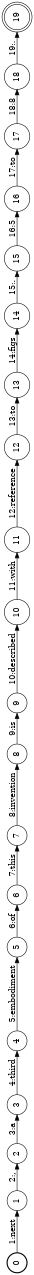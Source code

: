 digraph FST {
rankdir = LR;
size = "8.5,11";
label = "";
center = 1;
orientation = Landscape;
ranksep = "0.4";
nodesep = "0.25";
0 [label = "0", shape = circle, style = bold, fontsize = 14]
	0 -> 1 [label = "1:next", fontsize = 14];
1 [label = "1", shape = circle, style = solid, fontsize = 14]
	1 -> 2 [label = "2:,", fontsize = 14];
2 [label = "2", shape = circle, style = solid, fontsize = 14]
	2 -> 3 [label = "3:a", fontsize = 14];
3 [label = "3", shape = circle, style = solid, fontsize = 14]
	3 -> 4 [label = "4:third", fontsize = 14];
4 [label = "4", shape = circle, style = solid, fontsize = 14]
	4 -> 5 [label = "5:embodiment", fontsize = 14];
5 [label = "5", shape = circle, style = solid, fontsize = 14]
	5 -> 6 [label = "6:of", fontsize = 14];
6 [label = "6", shape = circle, style = solid, fontsize = 14]
	6 -> 7 [label = "7:this", fontsize = 14];
7 [label = "7", shape = circle, style = solid, fontsize = 14]
	7 -> 8 [label = "8:invention", fontsize = 14];
8 [label = "8", shape = circle, style = solid, fontsize = 14]
	8 -> 9 [label = "9:is", fontsize = 14];
9 [label = "9", shape = circle, style = solid, fontsize = 14]
	9 -> 10 [label = "10:described", fontsize = 14];
10 [label = "10", shape = circle, style = solid, fontsize = 14]
	10 -> 11 [label = "11:with", fontsize = 14];
11 [label = "11", shape = circle, style = solid, fontsize = 14]
	11 -> 12 [label = "12:reference", fontsize = 14];
12 [label = "12", shape = circle, style = solid, fontsize = 14]
	12 -> 13 [label = "13:to", fontsize = 14];
13 [label = "13", shape = circle, style = solid, fontsize = 14]
	13 -> 14 [label = "14:figs", fontsize = 14];
14 [label = "14", shape = circle, style = solid, fontsize = 14]
	14 -> 15 [label = "15:.", fontsize = 14];
15 [label = "15", shape = circle, style = solid, fontsize = 14]
	15 -> 16 [label = "16:5", fontsize = 14];
16 [label = "16", shape = circle, style = solid, fontsize = 14]
	16 -> 17 [label = "17:to", fontsize = 14];
17 [label = "17", shape = circle, style = solid, fontsize = 14]
	17 -> 18 [label = "18:8", fontsize = 14];
18 [label = "18", shape = circle, style = solid, fontsize = 14]
	18 -> 19 [label = "19:.", fontsize = 14];
19 [label = "19", shape = doublecircle, style = solid, fontsize = 14]
}
